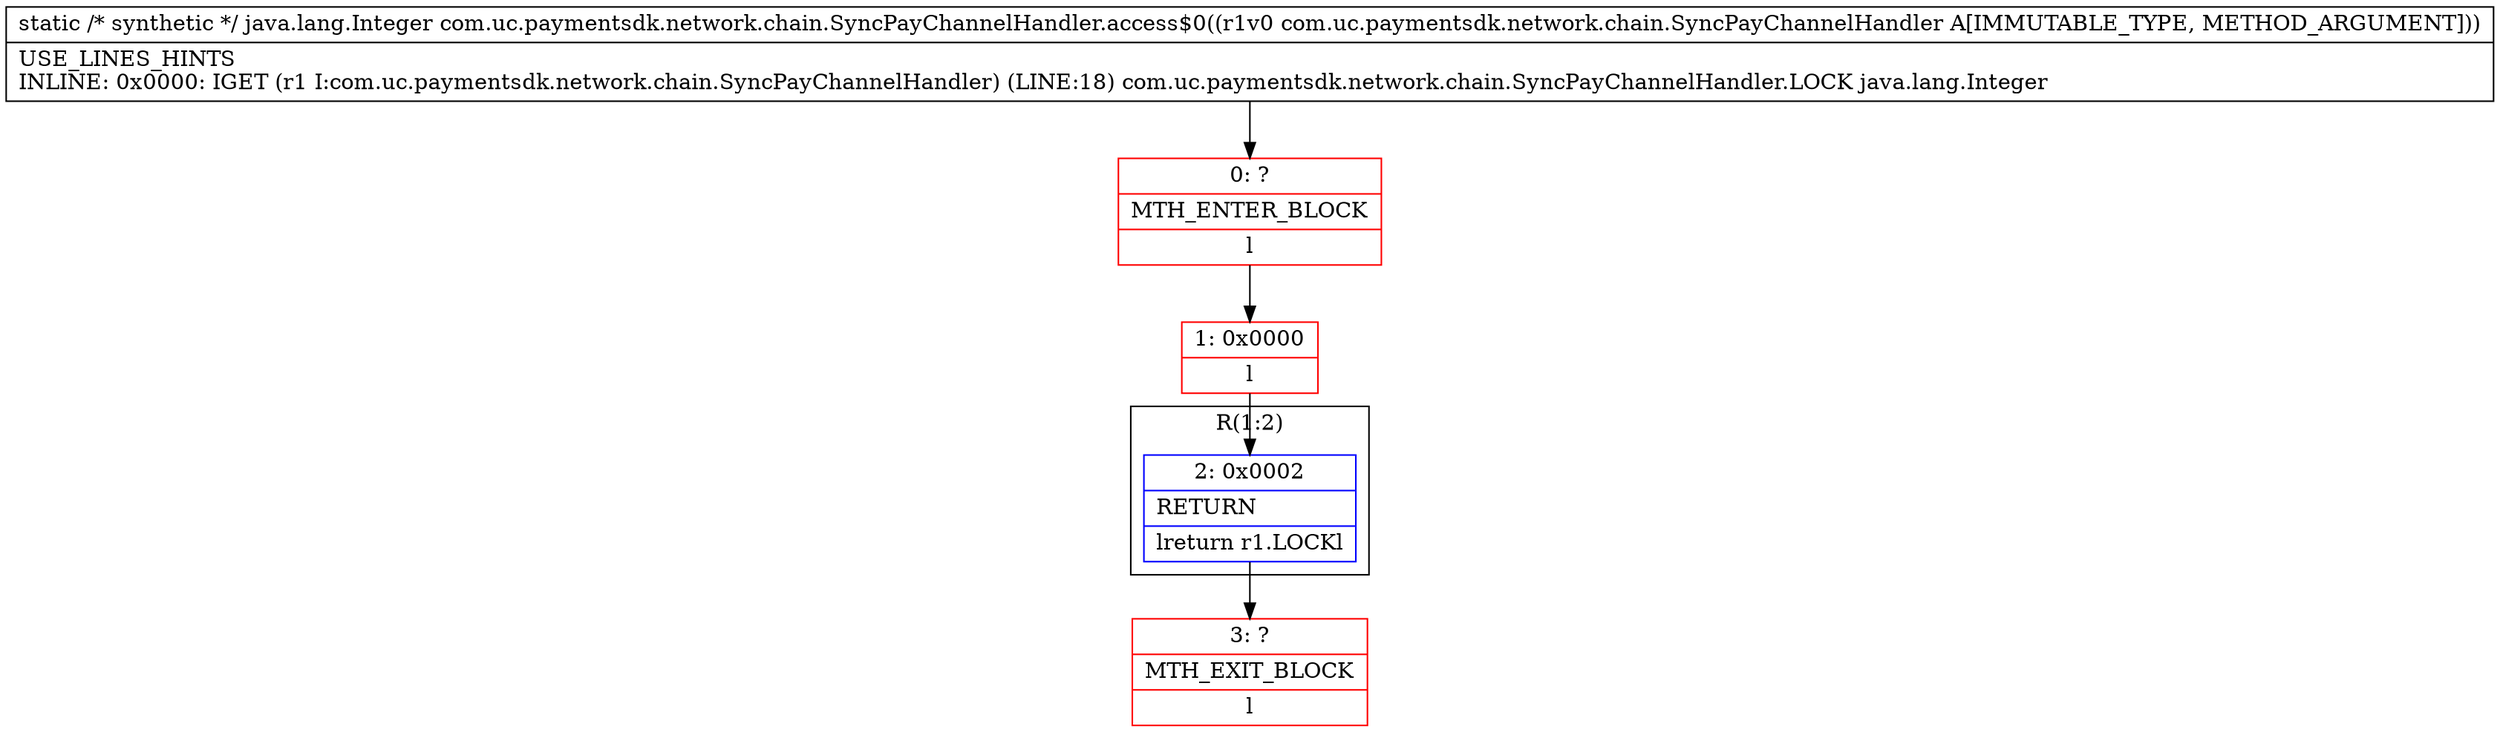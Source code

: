 digraph "CFG forcom.uc.paymentsdk.network.chain.SyncPayChannelHandler.access$0(Lcom\/uc\/paymentsdk\/network\/chain\/SyncPayChannelHandler;)Ljava\/lang\/Integer;" {
subgraph cluster_Region_28876613 {
label = "R(1:2)";
node [shape=record,color=blue];
Node_2 [shape=record,label="{2\:\ 0x0002|RETURN\l|lreturn r1.LOCKl}"];
}
Node_0 [shape=record,color=red,label="{0\:\ ?|MTH_ENTER_BLOCK\l|l}"];
Node_1 [shape=record,color=red,label="{1\:\ 0x0000|l}"];
Node_3 [shape=record,color=red,label="{3\:\ ?|MTH_EXIT_BLOCK\l|l}"];
MethodNode[shape=record,label="{static \/* synthetic *\/ java.lang.Integer com.uc.paymentsdk.network.chain.SyncPayChannelHandler.access$0((r1v0 com.uc.paymentsdk.network.chain.SyncPayChannelHandler A[IMMUTABLE_TYPE, METHOD_ARGUMENT]))  | USE_LINES_HINTS\lINLINE: 0x0000: IGET (r1 I:com.uc.paymentsdk.network.chain.SyncPayChannelHandler) (LINE:18) com.uc.paymentsdk.network.chain.SyncPayChannelHandler.LOCK java.lang.Integer\l}"];
MethodNode -> Node_0;
Node_2 -> Node_3;
Node_0 -> Node_1;
Node_1 -> Node_2;
}

